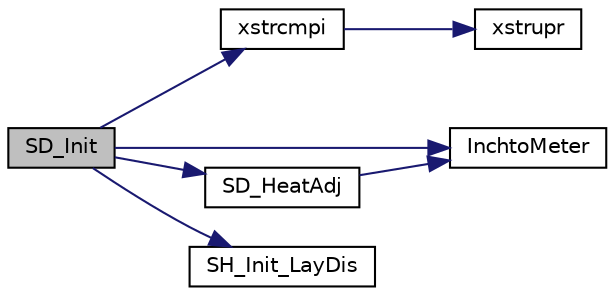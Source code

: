 digraph "SD_Init"
{
  edge [fontname="Helvetica",fontsize="10",labelfontname="Helvetica",labelfontsize="10"];
  node [fontname="Helvetica",fontsize="10",shape=record];
  rankdir="LR";
  Node1 [label="SD_Init",height=0.2,width=0.4,color="black", fillcolor="grey75", style="filled", fontcolor="black"];
  Node1 -> Node2 [color="midnightblue",fontsize="10",style="solid",fontname="Helvetica"];
  Node2 [label="xstrcmpi",height=0.2,width=0.4,color="black", fillcolor="white", style="filled",URL="$fof__ansi_8h.html#ae4a2af8fafbd412557cbf887bb828c13"];
  Node2 -> Node3 [color="midnightblue",fontsize="10",style="solid",fontname="Helvetica"];
  Node3 [label="xstrupr",height=0.2,width=0.4,color="black", fillcolor="white", style="filled",URL="$fof__unix_8c.html#a597515502edd92634b421f7f86824375"];
  Node1 -> Node4 [color="midnightblue",fontsize="10",style="solid",fontname="Helvetica"];
  Node4 [label="InchtoMeter",height=0.2,width=0.4,color="black", fillcolor="white", style="filled",URL="$fof__sh2_8h.html#af409c3b3407a754dc98e7b74fc40f81c"];
  Node1 -> Node5 [color="midnightblue",fontsize="10",style="solid",fontname="Helvetica"];
  Node5 [label="SD_HeatAdj",height=0.2,width=0.4,color="black", fillcolor="white", style="filled",URL="$fof__sd_8c.html#aa066643c8f201682da6e324f44728eff"];
  Node5 -> Node4 [color="midnightblue",fontsize="10",style="solid",fontname="Helvetica"];
  Node1 -> Node6 [color="midnightblue",fontsize="10",style="solid",fontname="Helvetica"];
  Node6 [label="SH_Init_LayDis",height=0.2,width=0.4,color="black", fillcolor="white", style="filled",URL="$fof__sh2_8h.html#a2e1a9501b6ba323b62c0e57bc2aae75d"];
}
